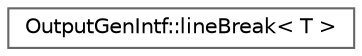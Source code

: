 digraph "Graphical Class Hierarchy"
{
 // INTERACTIVE_SVG=YES
 // LATEX_PDF_SIZE
  bgcolor="transparent";
  edge [fontname=Helvetica,fontsize=10,labelfontname=Helvetica,labelfontsize=10];
  node [fontname=Helvetica,fontsize=10,shape=box,height=0.2,width=0.4];
  rankdir="LR";
  Node0 [label="OutputGenIntf::lineBreak\< T \>",height=0.2,width=0.4,color="grey40", fillcolor="white", style="filled",URL="$d5/d4c/struct_output_gen_intf_1_1line_break.html",tooltip=" "];
}
